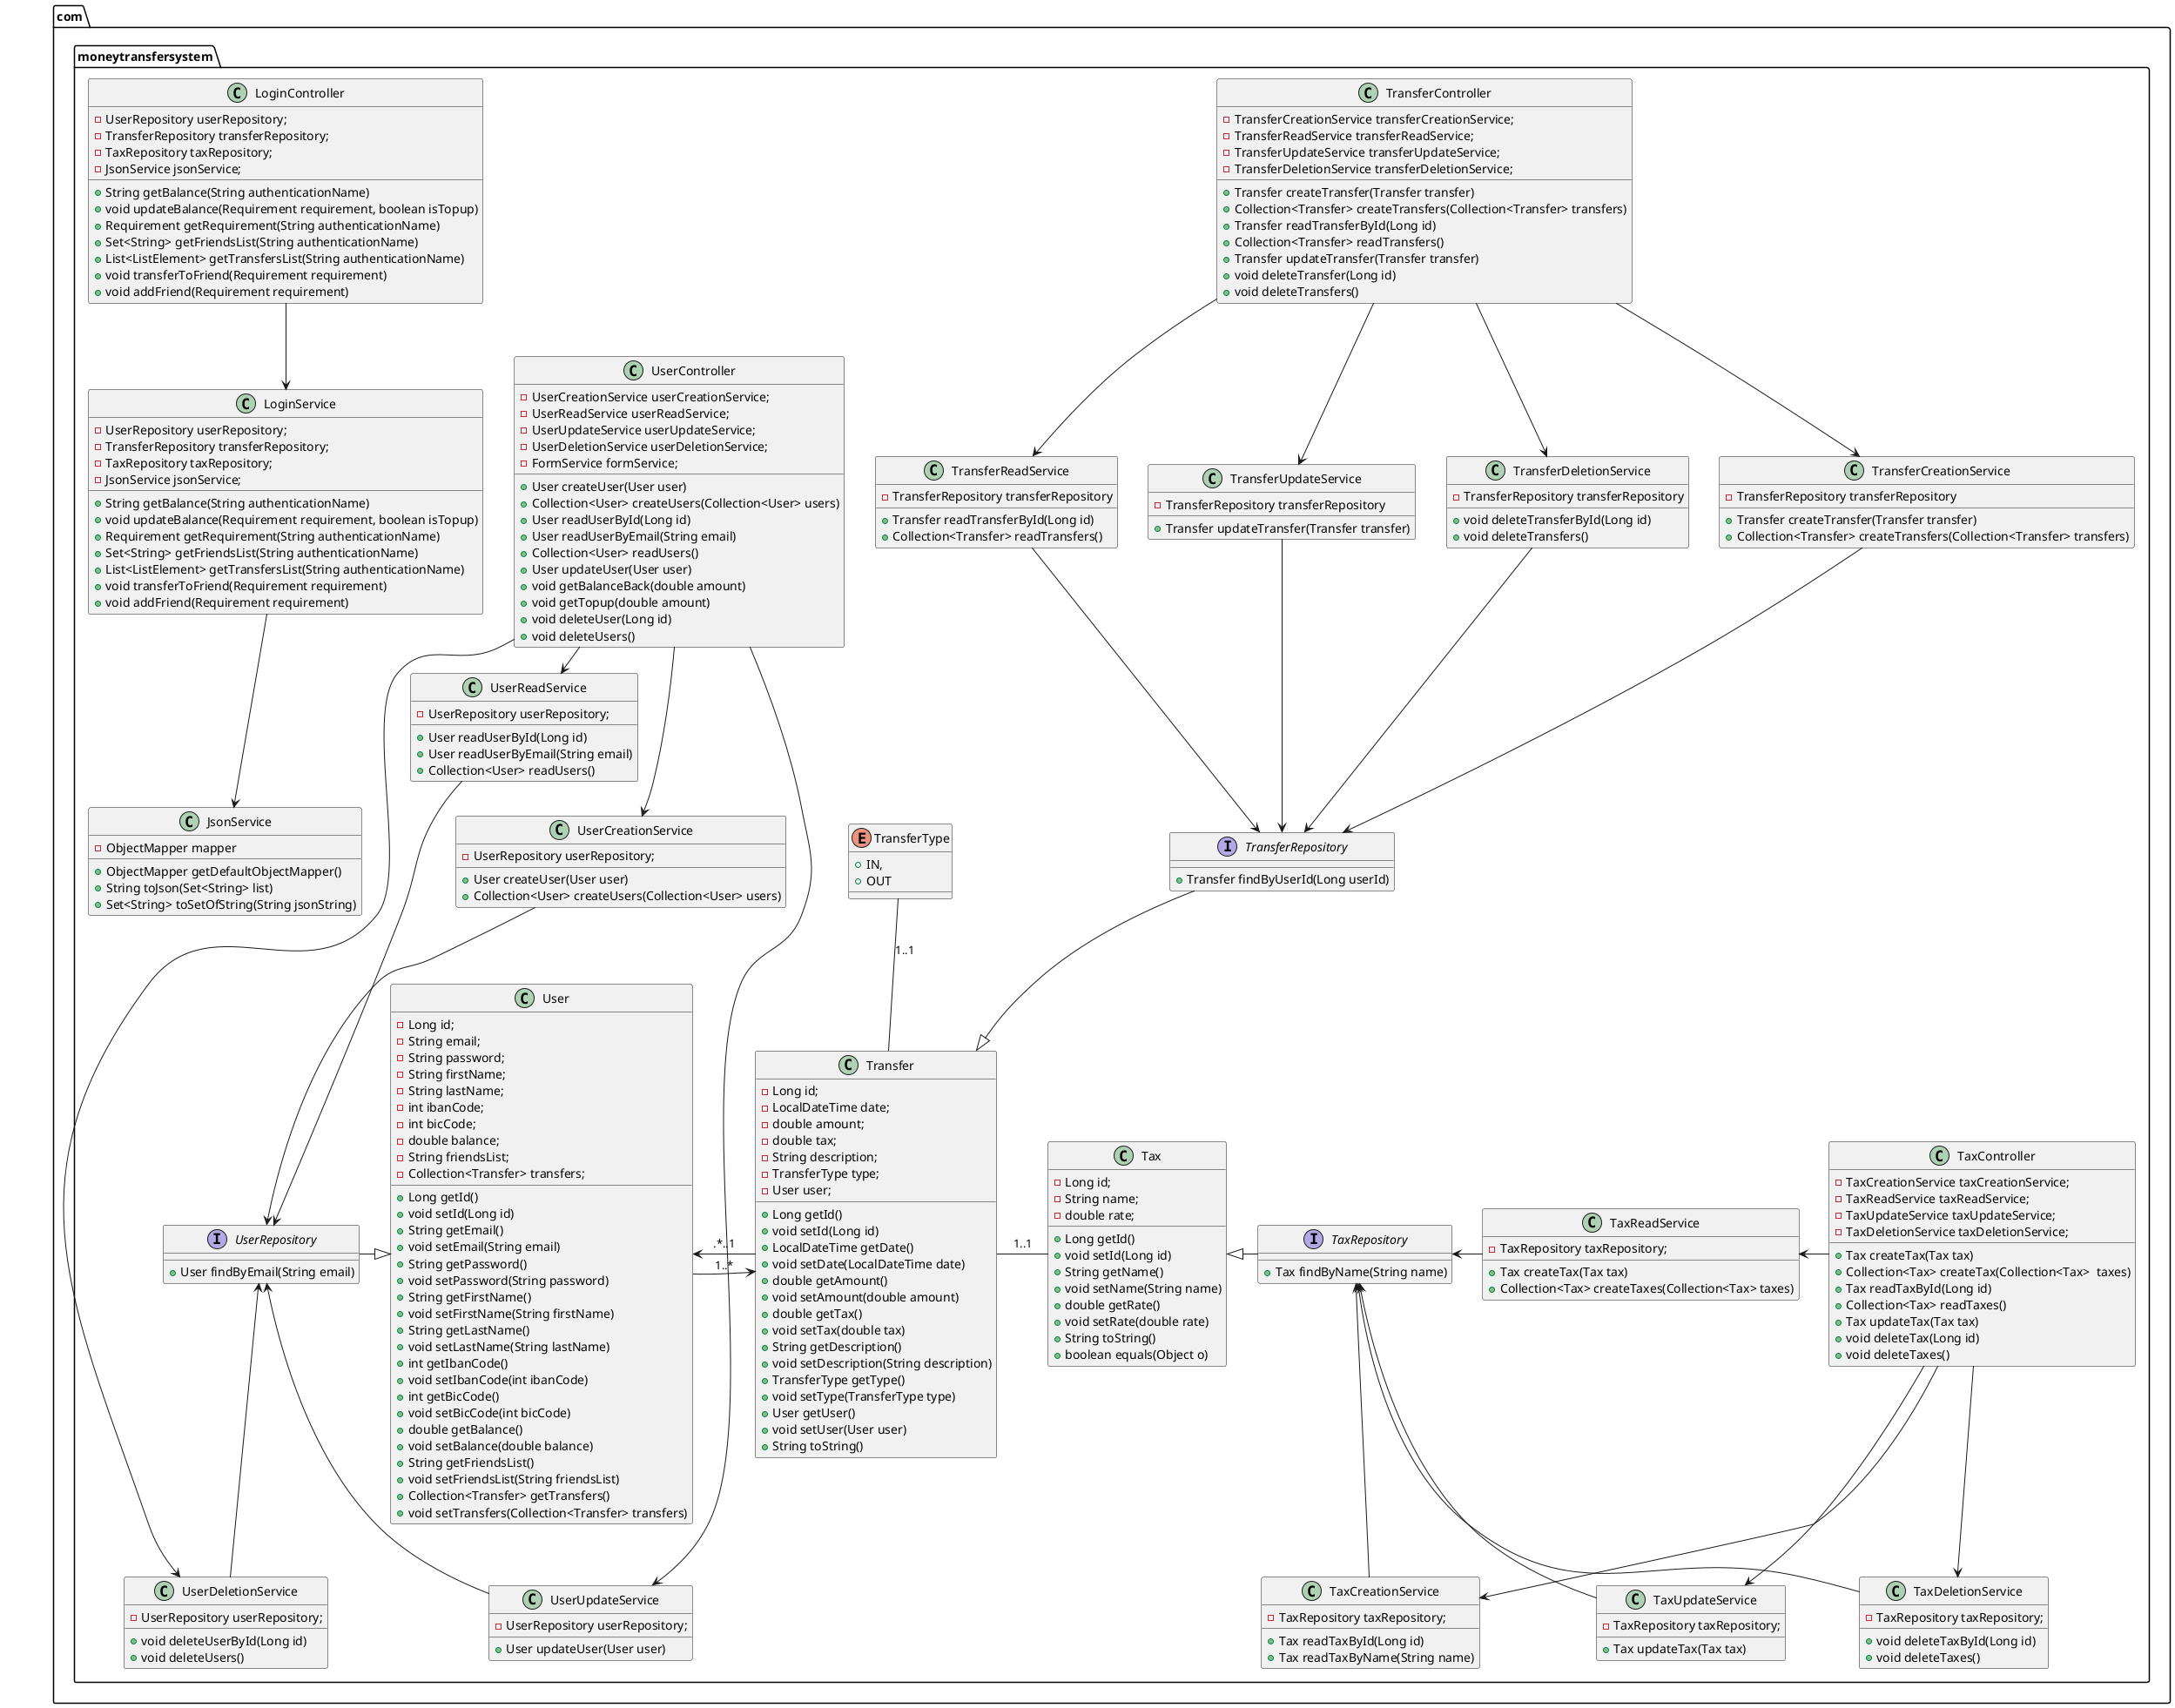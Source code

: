 @startuml

package com.moneytransfersystem {

    class User {

        - Long id;
        - String email;
        - String password;
        - String firstName;
        - String lastName;
        - int ibanCode;
        - int bicCode;
        - double balance;
        - String friendsList;
        - Collection<Transfer> transfers;

        + Long getId()
        + void setId(Long id)
        + String getEmail()
        + void setEmail(String email)
        + String getPassword()
        + void setPassword(String password)
        + String getFirstName()
        + void setFirstName(String firstName)
        + String getLastName()
        + void setLastName(String lastName)
        + int getIbanCode()
        + void setIbanCode(int ibanCode)
        + int getBicCode()
        + void setBicCode(int bicCode)
        + double getBalance()
        + void setBalance(double balance)
        + String getFriendsList()
        + void setFriendsList(String friendsList)
        + Collection<Transfer> getTransfers()
        + void setTransfers(Collection<Transfer> transfers)
    }

    class Transfer {

        - Long id;
        - LocalDateTime date;
        - double amount;
        - double tax;
        - String description;
        - TransferType type;
        - User user;

        + Long getId()
        + void setId(Long id)
        + LocalDateTime getDate()
        + void setDate(LocalDateTime date)
        + double getAmount()
        + void setAmount(double amount)
        + double getTax()
        + void setTax(double tax)
        + String getDescription()
        + void setDescription(String description)
        + TransferType getType()
        + void setType(TransferType type)
        + User getUser()
        + void setUser(User user)
        + String toString()
    }

    class Tax {

        - Long id;
        - String name;
        - double rate;

        + Long getId()
        + void setId(Long id)
        + String getName()
        + void setName(String name)
        + double getRate()
        + void setRate(double rate)
        + String toString()
        + boolean equals(Object o)
    }

    enum TransferType {
        + IN,
        + OUT
    }

    interface UserRepository {

         + User findByEmail(String email)
     }

     interface TransferRepository {

         + Transfer findByUserId(Long userId)
     }

     interface TaxRepository {

         + Tax findByName(String name)
     }

    class UserCreationService {

        - UserRepository userRepository;

        + User createUser(User user)
        + Collection<User> createUsers(Collection<User> users)
    }

    class UserReadService {

        - UserRepository userRepository;

        + User readUserById(Long id)
        + User readUserByEmail(String email)
        + Collection<User> readUsers()
    }

    class UserUpdateService {

        - UserRepository userRepository;

        + User updateUser(User user)
    }

    class UserDeletionService {

        - UserRepository userRepository;

        + void deleteUserById(Long id)
        + void deleteUsers()
    }

    class TransferCreationService {

        - TransferRepository transferRepository

        + Transfer createTransfer(Transfer transfer)
        + Collection<Transfer> createTransfers(Collection<Transfer> transfers)
    }

    class TransferReadService {

        - TransferRepository transferRepository

        + Transfer readTransferById(Long id)
        + Collection<Transfer> readTransfers()
    }

    class TransferUpdateService {

        - TransferRepository transferRepository

        + Transfer updateTransfer(Transfer transfer)
    }

    class TransferDeletionService {

        - TransferRepository transferRepository

        + void deleteTransferById(Long id)
        + void deleteTransfers()
    }

    class TaxCreationService {

        - TaxRepository taxRepository;

        + Tax readTaxById(Long id)
        + Tax readTaxByName(String name)
    }

    class TaxReadService {

        - TaxRepository taxRepository;

        + Tax createTax(Tax tax)
        + Collection<Tax> createTaxes(Collection<Tax> taxes)
    }

    class TaxUpdateService {

        - TaxRepository taxRepository;

        + Tax updateTax(Tax tax)
    }

    class TaxDeletionService {

        - TaxRepository taxRepository;

        + void deleteTaxById(Long id)
        + void deleteTaxes()
    }

    class LoginService {

        - UserRepository userRepository;
        - TransferRepository transferRepository;
        - TaxRepository taxRepository;
        - JsonService jsonService;

        + String getBalance(String authenticationName)
        + void updateBalance(Requirement requirement, boolean isTopup)
        + Requirement getRequirement(String authenticationName)
        + Set<String> getFriendsList(String authenticationName)
        + List<ListElement> getTransfersList(String authenticationName)
        + void transferToFriend(Requirement requirement)
        + void addFriend(Requirement requirement)
    }

    class JsonService {

        - ObjectMapper mapper

        + ObjectMapper getDefaultObjectMapper()
        + String toJson(Set<String> list)
        + Set<String> toSetOfString(String jsonString)
    }

    class UserController {

        - UserCreationService userCreationService;
        - UserReadService userReadService;
        - UserUpdateService userUpdateService;
        - UserDeletionService userDeletionService;
        - FormService formService;

        + User createUser(User user)
        + Collection<User> createUsers(Collection<User> users)
        + User readUserById(Long id)
        + User readUserByEmail(String email)
        + Collection<User> readUsers()
        + User updateUser(User user)
        + void getBalanceBack(double amount)
        + void getTopup(double amount)
        + void deleteUser(Long id)
        + void deleteUsers()
    }

    class TransferController {

        - TransferCreationService transferCreationService;
        - TransferReadService transferReadService;
        - TransferUpdateService transferUpdateService;
        - TransferDeletionService transferDeletionService;

        + Transfer createTransfer(Transfer transfer)
        + Collection<Transfer> createTransfers(Collection<Transfer> transfers)
        + Transfer readTransferById(Long id)
        + Collection<Transfer> readTransfers()
        + Transfer updateTransfer(Transfer transfer)
        + void deleteTransfer(Long id)
        + void deleteTransfers()
    }

    class TaxController {

        - TaxCreationService taxCreationService;
        - TaxReadService taxReadService;
        - TaxUpdateService taxUpdateService;
        - TaxDeletionService taxDeletionService;

        + Tax createTax(Tax tax)
        + Collection<Tax> createTax(Collection<Tax>  taxes)
        + Tax readTaxById(Long id)
        + Collection<Tax> readTaxes()
        + Tax updateTax(Tax tax)
        + void deleteTax(Long id)
        + void deleteTaxes()
    }

    class LoginController {
        - UserRepository userRepository;
        - TransferRepository transferRepository;
        - TaxRepository taxRepository;
        - JsonService jsonService;

        + String getBalance(String authenticationName)
        + void updateBalance(Requirement requirement, boolean isTopup)
        + Requirement getRequirement(String authenticationName)
        + Set<String> getFriendsList(String authenticationName)
        + List<ListElement> getTransfersList(String authenticationName)
        + void transferToFriend(Requirement requirement)
        + void addFriend(Requirement requirement)
    }

    User -right--> Transfer : 1..*
    Transfer -left-> User : .*..1
    Transfer -right- Tax : 1..1
    Transfer -up- TransferType : 1..1

    UserRepository -right-|> User
    TransferRepository -down-|> Transfer
    TaxRepository -left-|> Tax

    UserCreationService -down-> UserRepository
    UserReadService -right-> UserRepository
    UserUpdateService -up-> UserRepository
    UserDeletionService -up-> UserRepository

    TransferCreationService -down-> TransferRepository
    TransferReadService -down-> TransferRepository
    TransferUpdateService -down-> TransferRepository
    TransferDeletionService -down-> TransferRepository

    TaxCreationService -down-> TaxRepository
    TaxReadService -left-> TaxRepository
    TaxUpdateService -up-> TaxRepository
    TaxDeletionService -up-> TaxRepository

    UserController --> UserCreationService
    UserController -right-> UserReadService
    UserController --> UserUpdateService
    UserController --> UserDeletionService

    TransferController --> TransferCreationService
    TransferController -down-> TransferReadService
    TransferController --> TransferUpdateService
    TransferController --> TransferDeletionService

    TaxController --> TaxCreationService
    TaxController -left-> TaxReadService
    TaxController --> TaxUpdateService
    TaxController --> TaxDeletionService

    LoginService --> JsonService
    LoginController --> LoginService
}

@enduml
'credits: https://plantuml.com/class-diagram
